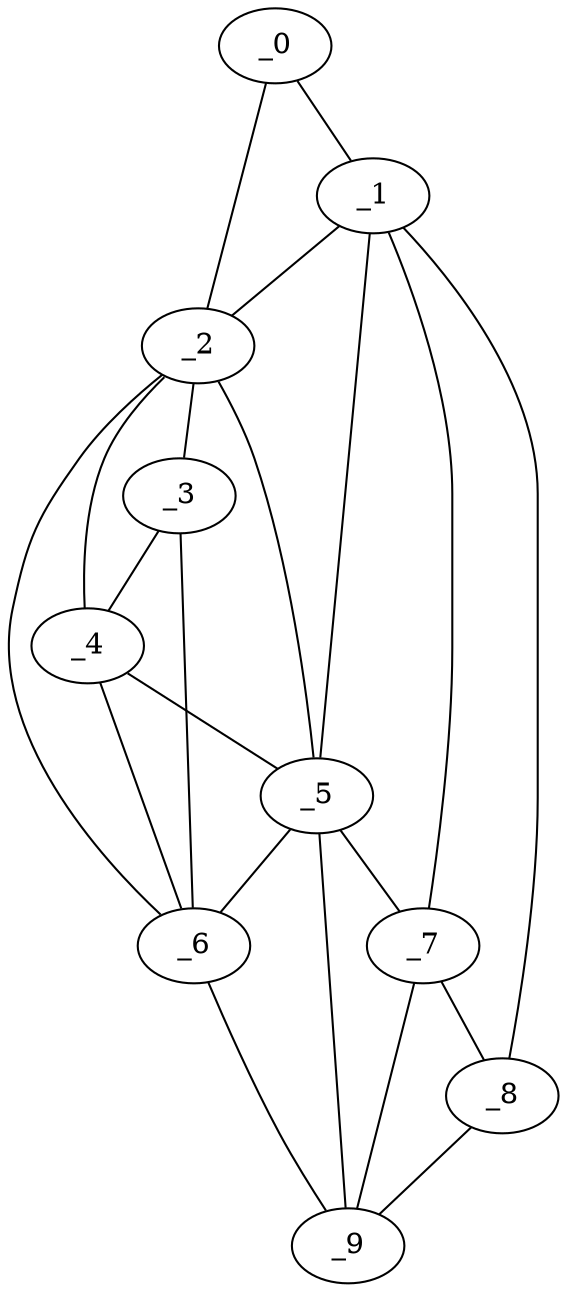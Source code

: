 graph "obj80__150.gxl" {
	_0	 [x=4,
		y=106];
	_1	 [x=24,
		y=118];
	_0 -- _1	 [valence=1];
	_2	 [x=54,
		y=44];
	_0 -- _2	 [valence=1];
	_1 -- _2	 [valence=2];
	_5	 [x=75,
		y=56];
	_1 -- _5	 [valence=1];
	_7	 [x=98,
		y=73];
	_1 -- _7	 [valence=2];
	_8	 [x=119,
		y=98];
	_1 -- _8	 [valence=1];
	_3	 [x=64,
		y=45];
	_2 -- _3	 [valence=1];
	_4	 [x=70,
		y=50];
	_2 -- _4	 [valence=2];
	_2 -- _5	 [valence=1];
	_6	 [x=98,
		y=10];
	_2 -- _6	 [valence=1];
	_3 -- _4	 [valence=2];
	_3 -- _6	 [valence=2];
	_4 -- _5	 [valence=2];
	_4 -- _6	 [valence=2];
	_5 -- _6	 [valence=2];
	_5 -- _7	 [valence=2];
	_9	 [x=126,
		y=31];
	_5 -- _9	 [valence=2];
	_6 -- _9	 [valence=1];
	_7 -- _8	 [valence=1];
	_7 -- _9	 [valence=1];
	_8 -- _9	 [valence=1];
}
